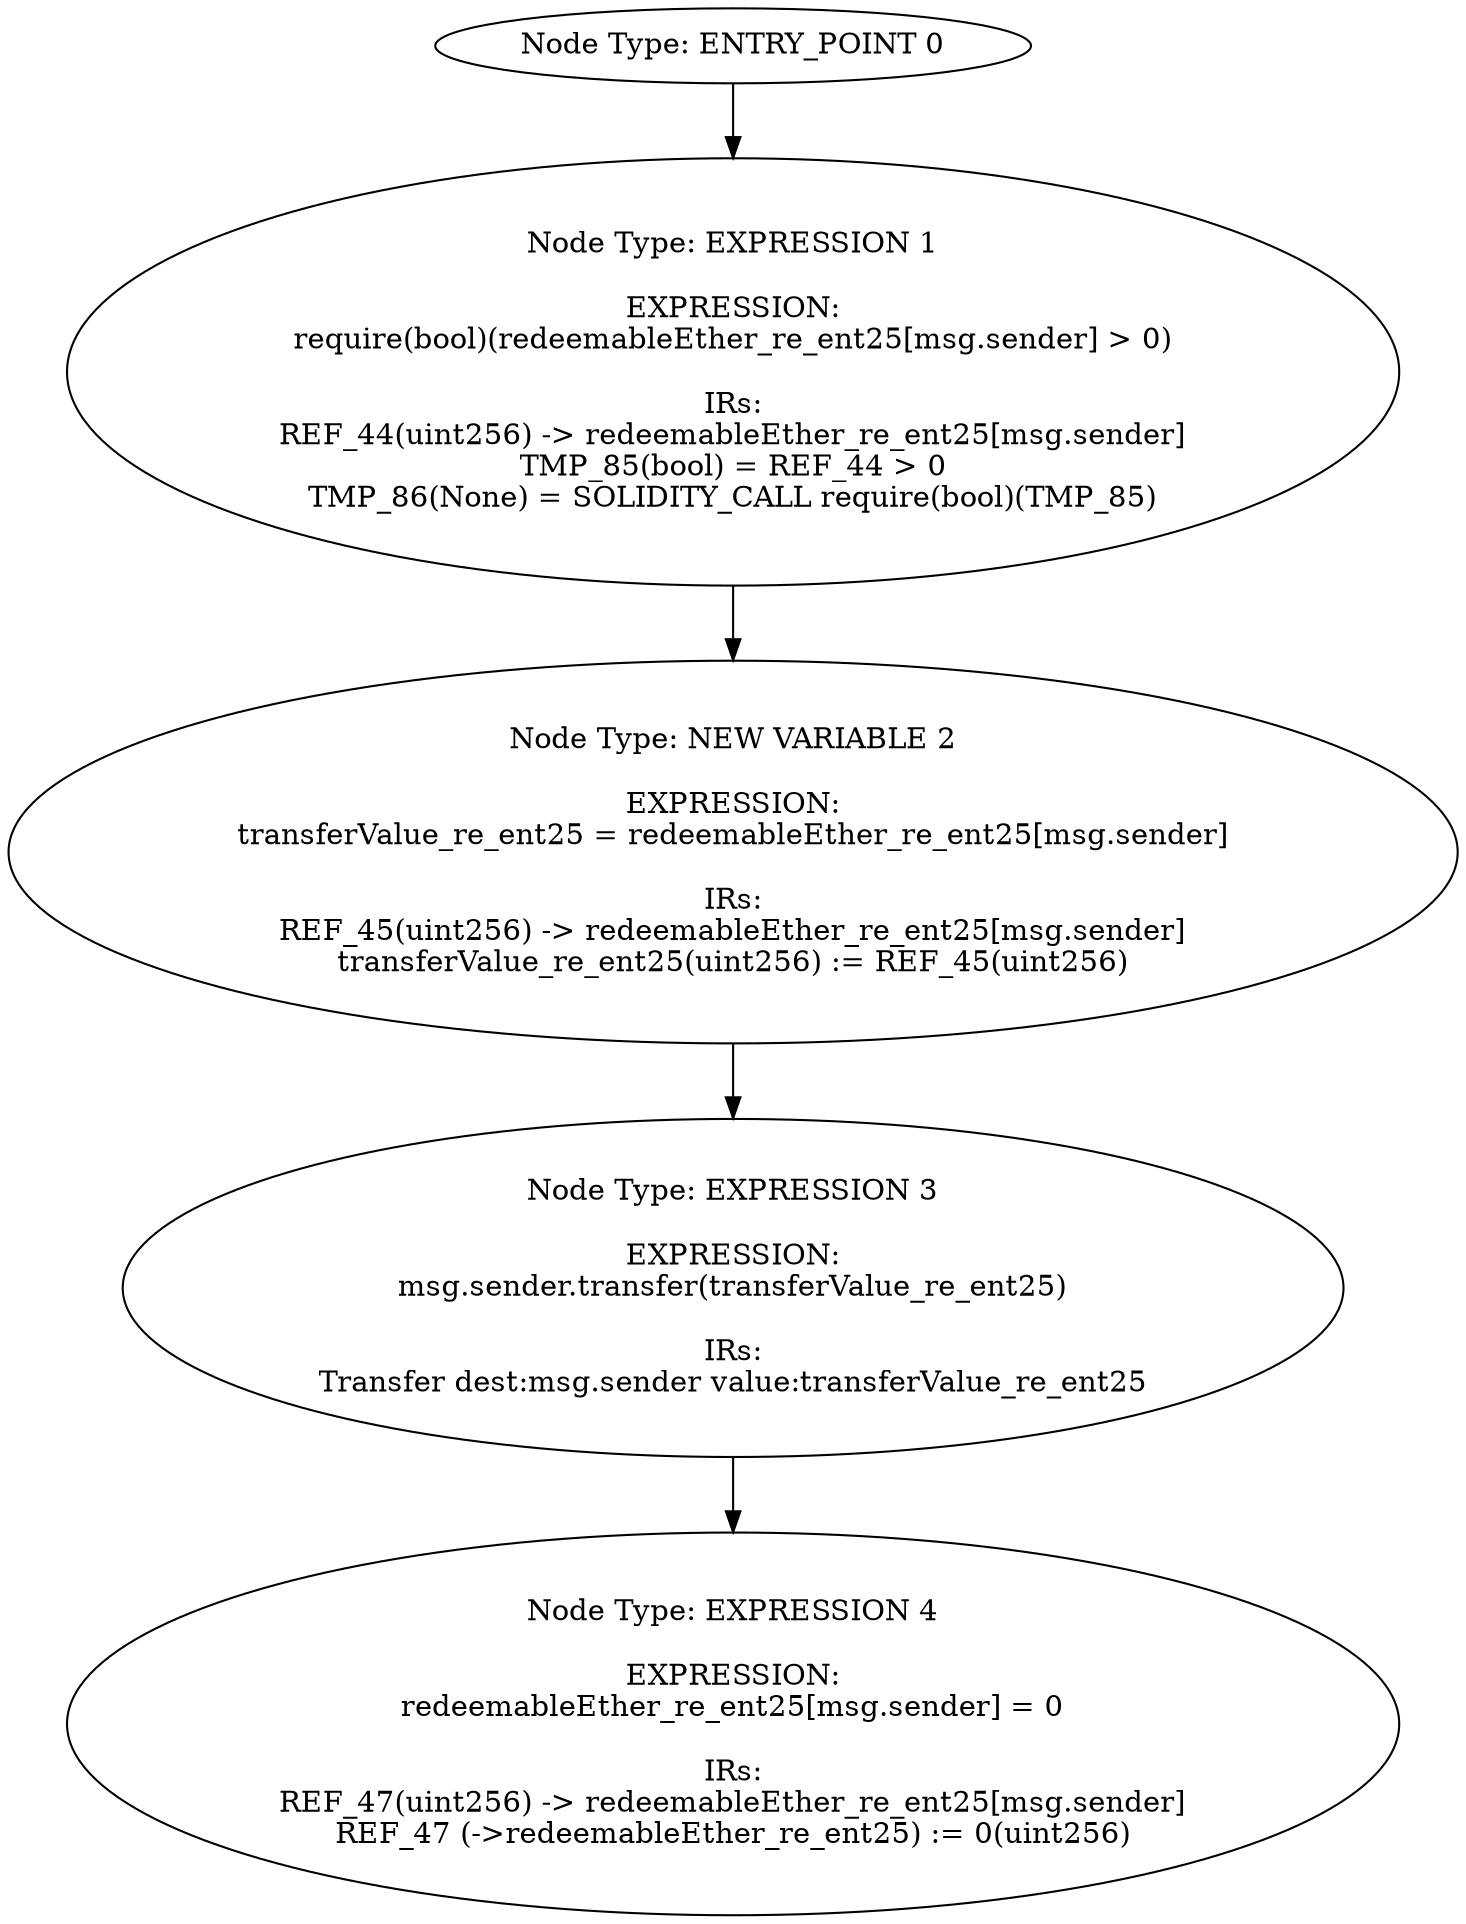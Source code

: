 digraph{
0[label="Node Type: ENTRY_POINT 0
"];
0->1;
1[label="Node Type: EXPRESSION 1

EXPRESSION:
require(bool)(redeemableEther_re_ent25[msg.sender] > 0)

IRs:
REF_44(uint256) -> redeemableEther_re_ent25[msg.sender]
TMP_85(bool) = REF_44 > 0
TMP_86(None) = SOLIDITY_CALL require(bool)(TMP_85)"];
1->2;
2[label="Node Type: NEW VARIABLE 2

EXPRESSION:
transferValue_re_ent25 = redeemableEther_re_ent25[msg.sender]

IRs:
REF_45(uint256) -> redeemableEther_re_ent25[msg.sender]
transferValue_re_ent25(uint256) := REF_45(uint256)"];
2->3;
3[label="Node Type: EXPRESSION 3

EXPRESSION:
msg.sender.transfer(transferValue_re_ent25)

IRs:
Transfer dest:msg.sender value:transferValue_re_ent25"];
3->4;
4[label="Node Type: EXPRESSION 4

EXPRESSION:
redeemableEther_re_ent25[msg.sender] = 0

IRs:
REF_47(uint256) -> redeemableEther_re_ent25[msg.sender]
REF_47 (->redeemableEther_re_ent25) := 0(uint256)"];
}
